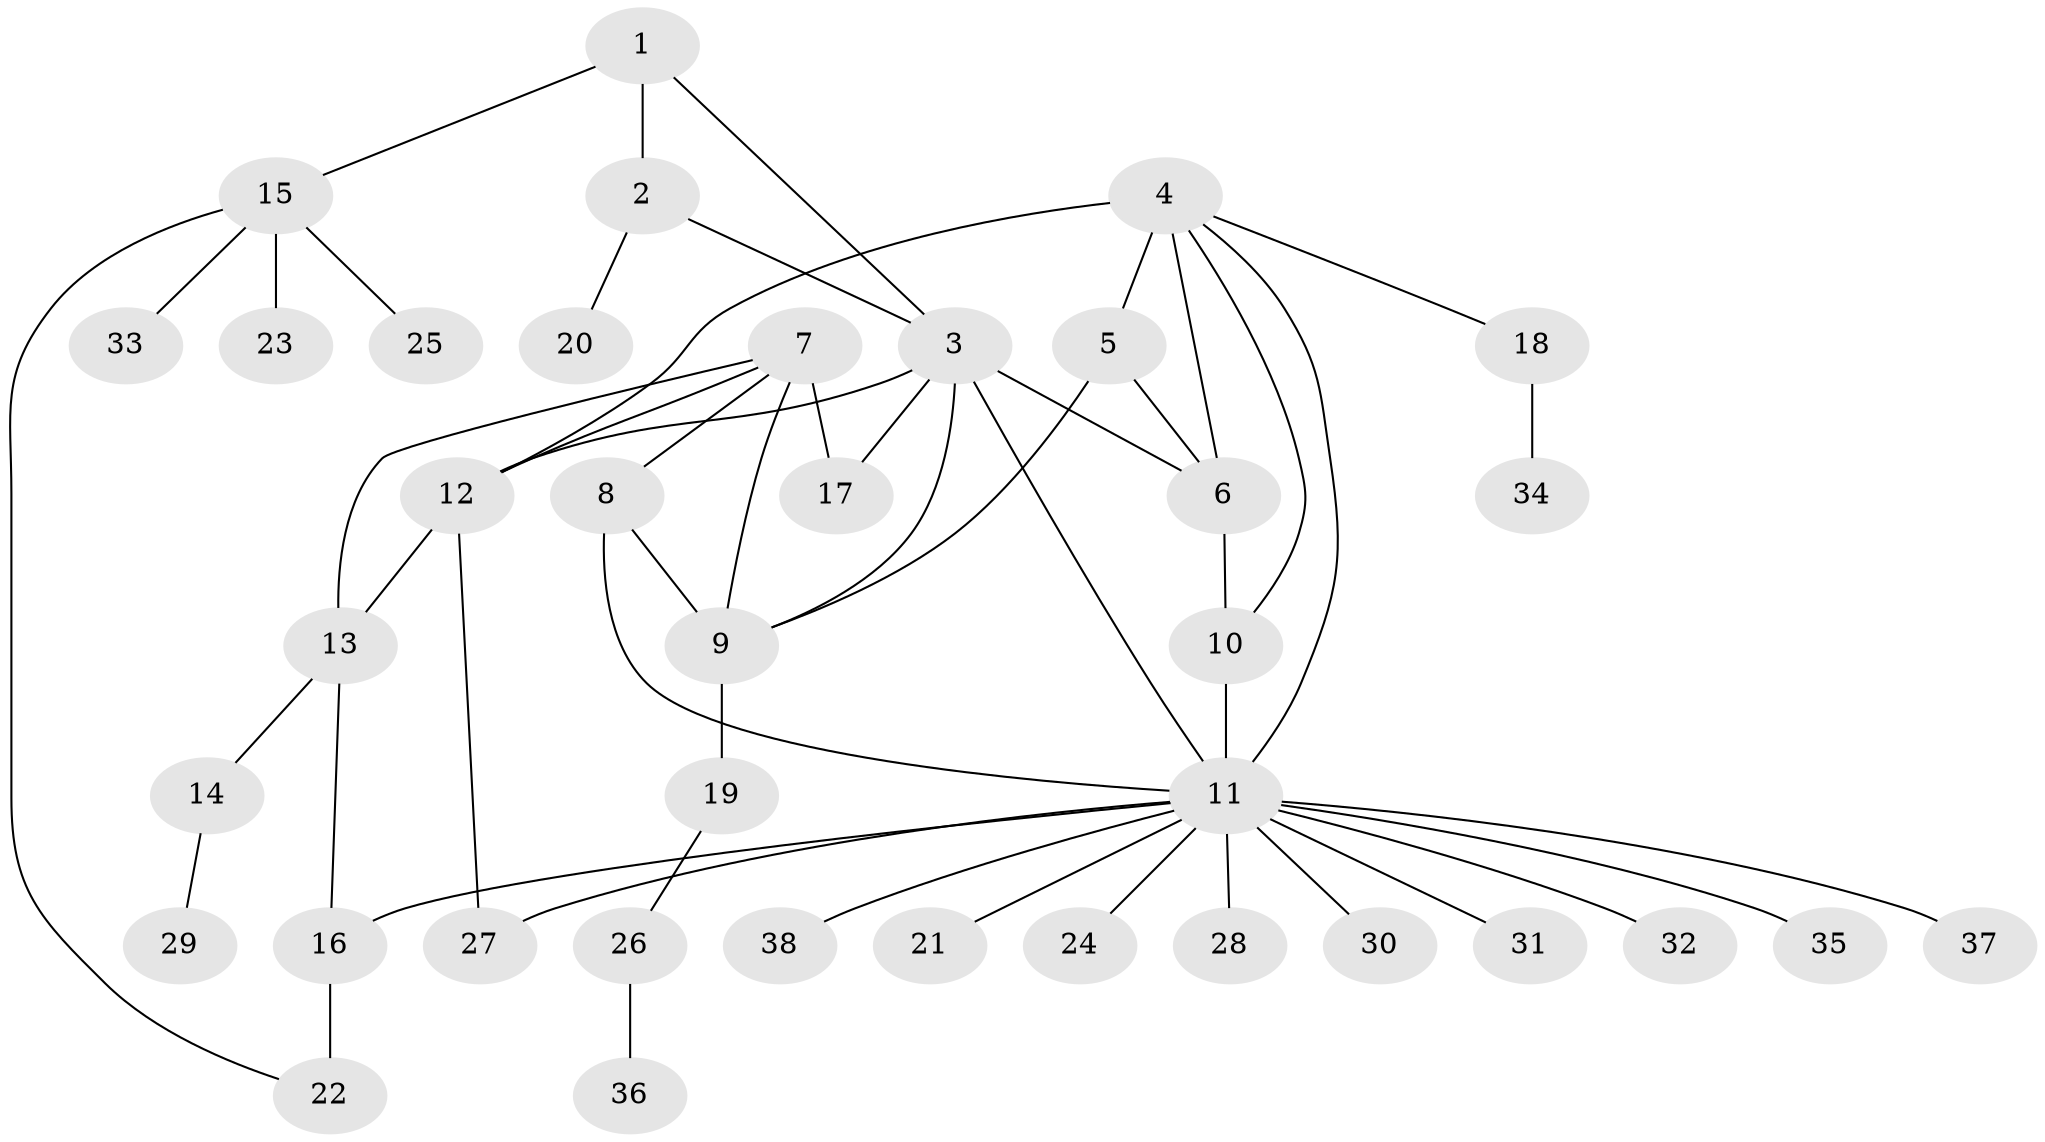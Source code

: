 // original degree distribution, {6: 0.028169014084507043, 3: 0.07042253521126761, 8: 0.04225352112676056, 4: 0.056338028169014086, 5: 0.04225352112676056, 7: 0.014084507042253521, 16: 0.014084507042253521, 2: 0.23943661971830985, 1: 0.49295774647887325}
// Generated by graph-tools (version 1.1) at 2025/52/03/04/25 22:52:23]
// undirected, 38 vertices, 52 edges
graph export_dot {
  node [color=gray90,style=filled];
  1;
  2;
  3;
  4;
  5;
  6;
  7;
  8;
  9;
  10;
  11;
  12;
  13;
  14;
  15;
  16;
  17;
  18;
  19;
  20;
  21;
  22;
  23;
  24;
  25;
  26;
  27;
  28;
  29;
  30;
  31;
  32;
  33;
  34;
  35;
  36;
  37;
  38;
  1 -- 2 [weight=3.0];
  1 -- 3 [weight=1.0];
  1 -- 15 [weight=1.0];
  2 -- 3 [weight=1.0];
  2 -- 20 [weight=1.0];
  3 -- 6 [weight=1.0];
  3 -- 9 [weight=1.0];
  3 -- 11 [weight=1.0];
  3 -- 12 [weight=1.0];
  3 -- 17 [weight=1.0];
  4 -- 5 [weight=1.0];
  4 -- 6 [weight=1.0];
  4 -- 10 [weight=1.0];
  4 -- 11 [weight=1.0];
  4 -- 12 [weight=3.0];
  4 -- 18 [weight=1.0];
  5 -- 6 [weight=1.0];
  5 -- 9 [weight=1.0];
  6 -- 10 [weight=1.0];
  7 -- 8 [weight=1.0];
  7 -- 9 [weight=1.0];
  7 -- 12 [weight=1.0];
  7 -- 13 [weight=1.0];
  7 -- 17 [weight=4.0];
  8 -- 9 [weight=1.0];
  8 -- 11 [weight=1.0];
  9 -- 19 [weight=2.0];
  10 -- 11 [weight=1.0];
  11 -- 16 [weight=1.0];
  11 -- 21 [weight=1.0];
  11 -- 24 [weight=1.0];
  11 -- 27 [weight=1.0];
  11 -- 28 [weight=1.0];
  11 -- 30 [weight=1.0];
  11 -- 31 [weight=1.0];
  11 -- 32 [weight=1.0];
  11 -- 35 [weight=1.0];
  11 -- 37 [weight=1.0];
  11 -- 38 [weight=1.0];
  12 -- 13 [weight=1.0];
  12 -- 27 [weight=1.0];
  13 -- 14 [weight=1.0];
  13 -- 16 [weight=1.0];
  14 -- 29 [weight=1.0];
  15 -- 22 [weight=1.0];
  15 -- 23 [weight=1.0];
  15 -- 25 [weight=1.0];
  15 -- 33 [weight=1.0];
  16 -- 22 [weight=2.0];
  18 -- 34 [weight=1.0];
  19 -- 26 [weight=1.0];
  26 -- 36 [weight=1.0];
}

